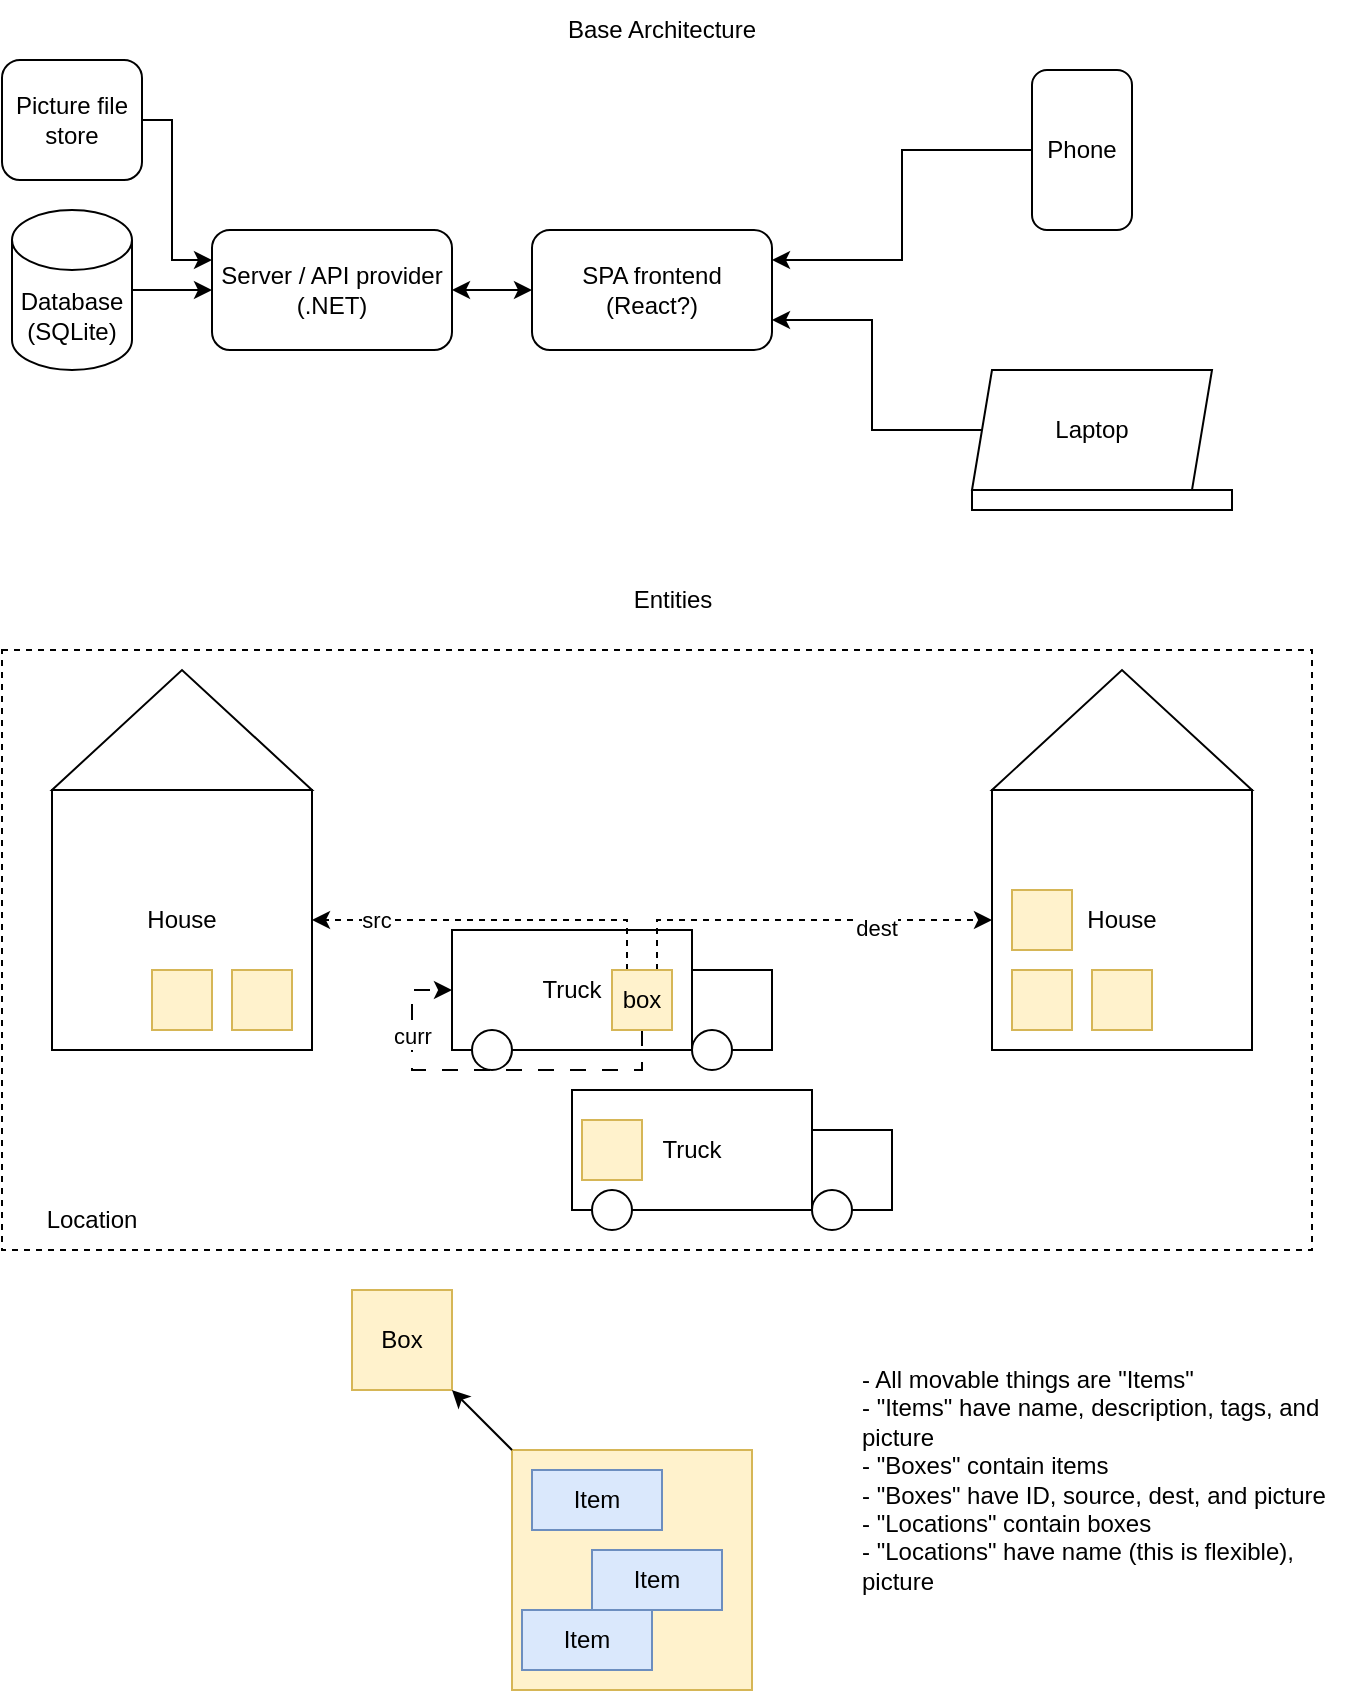 <mxfile version="24.7.17" pages="4">
  <diagram name="high-level" id="GRh652AGrVTNNdtqJfI9">
    <mxGraphModel dx="1590" dy="1188" grid="1" gridSize="10" guides="1" tooltips="1" connect="1" arrows="1" fold="1" page="1" pageScale="1" pageWidth="850" pageHeight="1100" math="0" shadow="0">
      <root>
        <mxCell id="0" />
        <mxCell id="1" parent="0" />
        <mxCell id="VcNaIACx9Keiud5vin84-36" value="" style="rounded=0;whiteSpace=wrap;html=1;fillColor=none;dashed=1;" vertex="1" parent="1">
          <mxGeometry x="95" y="340" width="655" height="300" as="geometry" />
        </mxCell>
        <mxCell id="VcNaIACx9Keiud5vin84-1" value="Server / API provider&lt;div&gt;(.NET)&lt;/div&gt;" style="rounded=1;whiteSpace=wrap;html=1;" vertex="1" parent="1">
          <mxGeometry x="200" y="130" width="120" height="60" as="geometry" />
        </mxCell>
        <mxCell id="VcNaIACx9Keiud5vin84-7" style="edgeStyle=orthogonalEdgeStyle;rounded=0;orthogonalLoop=1;jettySize=auto;html=1;exitX=0;exitY=0.5;exitDx=0;exitDy=0;entryX=1;entryY=0.5;entryDx=0;entryDy=0;startArrow=classic;startFill=1;" edge="1" parent="1" source="VcNaIACx9Keiud5vin84-2" target="VcNaIACx9Keiud5vin84-1">
          <mxGeometry relative="1" as="geometry" />
        </mxCell>
        <mxCell id="VcNaIACx9Keiud5vin84-2" value="SPA frontend (React?)" style="rounded=1;whiteSpace=wrap;html=1;" vertex="1" parent="1">
          <mxGeometry x="360" y="130" width="120" height="60" as="geometry" />
        </mxCell>
        <mxCell id="VcNaIACx9Keiud5vin84-10" style="edgeStyle=orthogonalEdgeStyle;rounded=0;orthogonalLoop=1;jettySize=auto;html=1;exitX=0;exitY=0.5;exitDx=0;exitDy=0;entryX=1;entryY=0.25;entryDx=0;entryDy=0;" edge="1" parent="1" source="VcNaIACx9Keiud5vin84-3" target="VcNaIACx9Keiud5vin84-2">
          <mxGeometry relative="1" as="geometry" />
        </mxCell>
        <mxCell id="VcNaIACx9Keiud5vin84-3" value="Phone" style="rounded=1;whiteSpace=wrap;html=1;" vertex="1" parent="1">
          <mxGeometry x="610" y="50" width="50" height="80" as="geometry" />
        </mxCell>
        <mxCell id="VcNaIACx9Keiud5vin84-6" value="" style="group" vertex="1" connectable="0" parent="1">
          <mxGeometry x="580" y="200" width="130" height="70" as="geometry" />
        </mxCell>
        <mxCell id="VcNaIACx9Keiud5vin84-4" value="Laptop" style="shape=parallelogram;perimeter=parallelogramPerimeter;whiteSpace=wrap;html=1;fixedSize=1;size=10;" vertex="1" parent="VcNaIACx9Keiud5vin84-6">
          <mxGeometry width="120" height="60" as="geometry" />
        </mxCell>
        <mxCell id="VcNaIACx9Keiud5vin84-5" value="" style="rounded=0;whiteSpace=wrap;html=1;" vertex="1" parent="VcNaIACx9Keiud5vin84-6">
          <mxGeometry y="60" width="130" height="10" as="geometry" />
        </mxCell>
        <mxCell id="VcNaIACx9Keiud5vin84-9" style="edgeStyle=orthogonalEdgeStyle;rounded=0;orthogonalLoop=1;jettySize=auto;html=1;exitX=1;exitY=0.5;exitDx=0;exitDy=0;exitPerimeter=0;entryX=0;entryY=0.5;entryDx=0;entryDy=0;" edge="1" parent="1" source="VcNaIACx9Keiud5vin84-8" target="VcNaIACx9Keiud5vin84-1">
          <mxGeometry relative="1" as="geometry" />
        </mxCell>
        <mxCell id="VcNaIACx9Keiud5vin84-8" value="Database&lt;div&gt;(SQLite)&lt;/div&gt;" style="shape=cylinder3;whiteSpace=wrap;html=1;boundedLbl=1;backgroundOutline=1;size=15;" vertex="1" parent="1">
          <mxGeometry x="100" y="120" width="60" height="80" as="geometry" />
        </mxCell>
        <mxCell id="VcNaIACx9Keiud5vin84-11" style="edgeStyle=orthogonalEdgeStyle;rounded=0;orthogonalLoop=1;jettySize=auto;html=1;exitX=0;exitY=0.5;exitDx=0;exitDy=0;entryX=1;entryY=0.75;entryDx=0;entryDy=0;" edge="1" parent="1" source="VcNaIACx9Keiud5vin84-4" target="VcNaIACx9Keiud5vin84-2">
          <mxGeometry relative="1" as="geometry" />
        </mxCell>
        <mxCell id="VcNaIACx9Keiud5vin84-12" value="Base Architecture" style="text;html=1;align=center;verticalAlign=middle;whiteSpace=wrap;rounded=0;" vertex="1" parent="1">
          <mxGeometry x="365" y="15" width="120" height="30" as="geometry" />
        </mxCell>
        <mxCell id="VcNaIACx9Keiud5vin84-13" value="Entities" style="text;html=1;align=center;verticalAlign=middle;resizable=0;points=[];autosize=1;strokeColor=none;fillColor=none;" vertex="1" parent="1">
          <mxGeometry x="400" y="300" width="60" height="30" as="geometry" />
        </mxCell>
        <mxCell id="VcNaIACx9Keiud5vin84-14" value="House" style="whiteSpace=wrap;html=1;aspect=fixed;" vertex="1" parent="1">
          <mxGeometry x="120" y="410" width="130" height="130" as="geometry" />
        </mxCell>
        <mxCell id="VcNaIACx9Keiud5vin84-15" value="" style="triangle;whiteSpace=wrap;html=1;rotation=-90;" vertex="1" parent="1">
          <mxGeometry x="155" y="315" width="60" height="130" as="geometry" />
        </mxCell>
        <mxCell id="VcNaIACx9Keiud5vin84-16" value="House" style="whiteSpace=wrap;html=1;aspect=fixed;" vertex="1" parent="1">
          <mxGeometry x="590" y="410" width="130" height="130" as="geometry" />
        </mxCell>
        <mxCell id="VcNaIACx9Keiud5vin84-17" value="" style="triangle;whiteSpace=wrap;html=1;rotation=-90;" vertex="1" parent="1">
          <mxGeometry x="625" y="315" width="60" height="130" as="geometry" />
        </mxCell>
        <mxCell id="VcNaIACx9Keiud5vin84-22" value="" style="group" vertex="1" connectable="0" parent="1">
          <mxGeometry x="320" y="480" width="160" height="70" as="geometry" />
        </mxCell>
        <mxCell id="VcNaIACx9Keiud5vin84-18" value="Truck" style="rounded=0;whiteSpace=wrap;html=1;" vertex="1" parent="VcNaIACx9Keiud5vin84-22">
          <mxGeometry width="120" height="60" as="geometry" />
        </mxCell>
        <mxCell id="VcNaIACx9Keiud5vin84-19" value="" style="rounded=0;whiteSpace=wrap;html=1;" vertex="1" parent="VcNaIACx9Keiud5vin84-22">
          <mxGeometry x="120" y="20" width="40" height="40" as="geometry" />
        </mxCell>
        <mxCell id="VcNaIACx9Keiud5vin84-20" value="" style="ellipse;whiteSpace=wrap;html=1;aspect=fixed;" vertex="1" parent="VcNaIACx9Keiud5vin84-22">
          <mxGeometry x="10" y="50" width="20" height="20" as="geometry" />
        </mxCell>
        <mxCell id="VcNaIACx9Keiud5vin84-21" value="" style="ellipse;whiteSpace=wrap;html=1;aspect=fixed;" vertex="1" parent="VcNaIACx9Keiud5vin84-22">
          <mxGeometry x="120" y="50" width="20" height="20" as="geometry" />
        </mxCell>
        <mxCell id="VcNaIACx9Keiud5vin84-23" value="" style="group" vertex="1" connectable="0" parent="1">
          <mxGeometry x="380" y="560" width="160" height="70" as="geometry" />
        </mxCell>
        <mxCell id="VcNaIACx9Keiud5vin84-24" value="Truck" style="rounded=0;whiteSpace=wrap;html=1;" vertex="1" parent="VcNaIACx9Keiud5vin84-23">
          <mxGeometry width="120" height="60" as="geometry" />
        </mxCell>
        <mxCell id="VcNaIACx9Keiud5vin84-25" value="" style="rounded=0;whiteSpace=wrap;html=1;" vertex="1" parent="VcNaIACx9Keiud5vin84-23">
          <mxGeometry x="120" y="20" width="40" height="40" as="geometry" />
        </mxCell>
        <mxCell id="VcNaIACx9Keiud5vin84-26" value="" style="ellipse;whiteSpace=wrap;html=1;aspect=fixed;" vertex="1" parent="VcNaIACx9Keiud5vin84-23">
          <mxGeometry x="10" y="50" width="20" height="20" as="geometry" />
        </mxCell>
        <mxCell id="VcNaIACx9Keiud5vin84-27" value="" style="ellipse;whiteSpace=wrap;html=1;aspect=fixed;" vertex="1" parent="VcNaIACx9Keiud5vin84-23">
          <mxGeometry x="120" y="50" width="20" height="20" as="geometry" />
        </mxCell>
        <mxCell id="f2uKEiyFZAcaMSmVl_z6-4" value="" style="whiteSpace=wrap;html=1;aspect=fixed;fillColor=#fff2cc;strokeColor=#d6b656;" vertex="1" parent="VcNaIACx9Keiud5vin84-23">
          <mxGeometry x="5" y="15" width="30" height="30" as="geometry" />
        </mxCell>
        <mxCell id="VcNaIACx9Keiud5vin84-28" value="Box" style="whiteSpace=wrap;html=1;aspect=fixed;fillColor=#fff2cc;strokeColor=#d6b656;" vertex="1" parent="1">
          <mxGeometry x="270" y="660" width="50" height="50" as="geometry" />
        </mxCell>
        <mxCell id="VcNaIACx9Keiud5vin84-34" value="" style="group" vertex="1" connectable="0" parent="1">
          <mxGeometry x="350" y="740" width="120" height="120" as="geometry" />
        </mxCell>
        <mxCell id="VcNaIACx9Keiud5vin84-33" value="" style="group;fillColor=#fff2cc;strokeColor=#d6b656;container=0;" vertex="1" connectable="0" parent="VcNaIACx9Keiud5vin84-34">
          <mxGeometry width="120" height="120" as="geometry" />
        </mxCell>
        <mxCell id="VcNaIACx9Keiud5vin84-29" value="" style="whiteSpace=wrap;html=1;aspect=fixed;fillColor=#fff2cc;strokeColor=#d6b656;" vertex="1" parent="VcNaIACx9Keiud5vin84-34">
          <mxGeometry width="120" height="120" as="geometry" />
        </mxCell>
        <mxCell id="VcNaIACx9Keiud5vin84-30" value="Item" style="rounded=0;whiteSpace=wrap;html=1;fillColor=#dae8fc;strokeColor=#6c8ebf;" vertex="1" parent="VcNaIACx9Keiud5vin84-34">
          <mxGeometry x="40" y="50" width="65" height="30" as="geometry" />
        </mxCell>
        <mxCell id="VcNaIACx9Keiud5vin84-31" value="Item" style="rounded=0;whiteSpace=wrap;html=1;fillColor=#dae8fc;strokeColor=#6c8ebf;" vertex="1" parent="VcNaIACx9Keiud5vin84-34">
          <mxGeometry x="10" y="10" width="65" height="30" as="geometry" />
        </mxCell>
        <mxCell id="VcNaIACx9Keiud5vin84-32" value="Item" style="rounded=0;whiteSpace=wrap;html=1;fillColor=#dae8fc;strokeColor=#6c8ebf;" vertex="1" parent="VcNaIACx9Keiud5vin84-34">
          <mxGeometry x="5" y="80" width="65" height="30" as="geometry" />
        </mxCell>
        <mxCell id="VcNaIACx9Keiud5vin84-35" style="rounded=0;orthogonalLoop=1;jettySize=auto;html=1;exitX=0;exitY=0;exitDx=0;exitDy=0;entryX=1;entryY=1;entryDx=0;entryDy=0;" edge="1" parent="1" source="VcNaIACx9Keiud5vin84-29" target="VcNaIACx9Keiud5vin84-28">
          <mxGeometry relative="1" as="geometry" />
        </mxCell>
        <mxCell id="VcNaIACx9Keiud5vin84-37" value="Location" style="text;html=1;align=center;verticalAlign=middle;whiteSpace=wrap;rounded=0;" vertex="1" parent="1">
          <mxGeometry x="110" y="610" width="60" height="30" as="geometry" />
        </mxCell>
        <mxCell id="2IgWF7ay0EasVcI5QGqS-1" value="- All movable things are &quot;Items&quot;&lt;div&gt;- &quot;Items&quot; have name, description, tags, and picture&lt;/div&gt;&lt;div&gt;- &quot;Boxes&quot; contain items&lt;/div&gt;&lt;div&gt;- &quot;Boxes&quot; have ID, source, dest, and picture&lt;/div&gt;&lt;div&gt;- &quot;Locations&quot; contain boxes&lt;/div&gt;&lt;div&gt;- &quot;Locations&quot; have name (this is flexible), picture&lt;/div&gt;" style="text;html=1;align=left;verticalAlign=middle;whiteSpace=wrap;rounded=0;" vertex="1" parent="1">
          <mxGeometry x="522.5" y="690" width="245" height="130" as="geometry" />
        </mxCell>
        <mxCell id="f2uKEiyFZAcaMSmVl_z6-9" style="edgeStyle=orthogonalEdgeStyle;rounded=0;orthogonalLoop=1;jettySize=auto;html=1;exitX=0.25;exitY=0;exitDx=0;exitDy=0;entryX=1;entryY=0.5;entryDx=0;entryDy=0;dashed=1;" edge="1" parent="1" source="f2uKEiyFZAcaMSmVl_z6-1" target="VcNaIACx9Keiud5vin84-14">
          <mxGeometry relative="1" as="geometry">
            <Array as="points">
              <mxPoint x="408" y="475" />
            </Array>
          </mxGeometry>
        </mxCell>
        <mxCell id="f2uKEiyFZAcaMSmVl_z6-11" value="src" style="edgeLabel;html=1;align=center;verticalAlign=middle;resizable=0;points=[];" vertex="1" connectable="0" parent="f2uKEiyFZAcaMSmVl_z6-9">
          <mxGeometry x="0.66" relative="1" as="geometry">
            <mxPoint x="1" as="offset" />
          </mxGeometry>
        </mxCell>
        <mxCell id="f2uKEiyFZAcaMSmVl_z6-10" style="edgeStyle=orthogonalEdgeStyle;rounded=0;orthogonalLoop=1;jettySize=auto;html=1;exitX=0.75;exitY=0;exitDx=0;exitDy=0;entryX=0;entryY=0.5;entryDx=0;entryDy=0;dashed=1;" edge="1" parent="1" source="f2uKEiyFZAcaMSmVl_z6-1" target="VcNaIACx9Keiud5vin84-16">
          <mxGeometry relative="1" as="geometry" />
        </mxCell>
        <mxCell id="f2uKEiyFZAcaMSmVl_z6-12" value="dest" style="edgeLabel;html=1;align=center;verticalAlign=middle;resizable=0;points=[];" vertex="1" connectable="0" parent="f2uKEiyFZAcaMSmVl_z6-10">
          <mxGeometry x="0.387" y="-4" relative="1" as="geometry">
            <mxPoint x="1" as="offset" />
          </mxGeometry>
        </mxCell>
        <mxCell id="f2uKEiyFZAcaMSmVl_z6-13" style="edgeStyle=orthogonalEdgeStyle;rounded=0;orthogonalLoop=1;jettySize=auto;html=1;exitX=0.5;exitY=1;exitDx=0;exitDy=0;entryX=0;entryY=0.5;entryDx=0;entryDy=0;dashed=1;dashPattern=8 8;" edge="1" parent="1" source="f2uKEiyFZAcaMSmVl_z6-1" target="VcNaIACx9Keiud5vin84-18">
          <mxGeometry relative="1" as="geometry" />
        </mxCell>
        <mxCell id="f2uKEiyFZAcaMSmVl_z6-14" value="curr" style="edgeLabel;html=1;align=center;verticalAlign=middle;resizable=0;points=[];" vertex="1" connectable="0" parent="f2uKEiyFZAcaMSmVl_z6-13">
          <mxGeometry x="0.559" relative="1" as="geometry">
            <mxPoint as="offset" />
          </mxGeometry>
        </mxCell>
        <mxCell id="f2uKEiyFZAcaMSmVl_z6-1" value="box" style="whiteSpace=wrap;html=1;aspect=fixed;fillColor=#fff2cc;strokeColor=#d6b656;" vertex="1" parent="1">
          <mxGeometry x="400" y="500" width="30" height="30" as="geometry" />
        </mxCell>
        <mxCell id="f2uKEiyFZAcaMSmVl_z6-2" value="" style="whiteSpace=wrap;html=1;aspect=fixed;fillColor=#fff2cc;strokeColor=#d6b656;" vertex="1" parent="1">
          <mxGeometry x="170" y="500" width="30" height="30" as="geometry" />
        </mxCell>
        <mxCell id="f2uKEiyFZAcaMSmVl_z6-3" value="" style="whiteSpace=wrap;html=1;aspect=fixed;fillColor=#fff2cc;strokeColor=#d6b656;" vertex="1" parent="1">
          <mxGeometry x="210" y="500" width="30" height="30" as="geometry" />
        </mxCell>
        <mxCell id="f2uKEiyFZAcaMSmVl_z6-5" value="" style="whiteSpace=wrap;html=1;aspect=fixed;fillColor=#fff2cc;strokeColor=#d6b656;" vertex="1" parent="1">
          <mxGeometry x="600" y="500" width="30" height="30" as="geometry" />
        </mxCell>
        <mxCell id="f2uKEiyFZAcaMSmVl_z6-6" value="" style="whiteSpace=wrap;html=1;aspect=fixed;fillColor=#fff2cc;strokeColor=#d6b656;" vertex="1" parent="1">
          <mxGeometry x="640" y="500" width="30" height="30" as="geometry" />
        </mxCell>
        <mxCell id="f2uKEiyFZAcaMSmVl_z6-7" value="" style="whiteSpace=wrap;html=1;aspect=fixed;fillColor=#fff2cc;strokeColor=#d6b656;" vertex="1" parent="1">
          <mxGeometry x="600" y="460" width="30" height="30" as="geometry" />
        </mxCell>
        <mxCell id="f2uKEiyFZAcaMSmVl_z6-16" style="edgeStyle=orthogonalEdgeStyle;rounded=0;orthogonalLoop=1;jettySize=auto;html=1;exitX=1;exitY=0.5;exitDx=0;exitDy=0;entryX=0;entryY=0.25;entryDx=0;entryDy=0;" edge="1" parent="1" source="f2uKEiyFZAcaMSmVl_z6-15" target="VcNaIACx9Keiud5vin84-1">
          <mxGeometry relative="1" as="geometry">
            <Array as="points">
              <mxPoint x="180" y="75" />
              <mxPoint x="180" y="145" />
            </Array>
          </mxGeometry>
        </mxCell>
        <mxCell id="f2uKEiyFZAcaMSmVl_z6-15" value="Picture file store" style="rounded=1;whiteSpace=wrap;html=1;" vertex="1" parent="1">
          <mxGeometry x="95" y="45" width="70" height="60" as="geometry" />
        </mxCell>
      </root>
    </mxGraphModel>
  </diagram>
  <diagram id="b64i8NKvPcobEgZWSKp8" name="models">
    <mxGraphModel dx="1590" dy="1188" grid="1" gridSize="10" guides="1" tooltips="1" connect="1" arrows="1" fold="1" page="1" pageScale="1" pageWidth="850" pageHeight="1100" math="0" shadow="0">
      <root>
        <mxCell id="0" />
        <mxCell id="1" parent="0" />
        <mxCell id="nwFDEl91Q4vDu1truEo_-1" value="Picture" style="swimlane;fontStyle=1;align=center;verticalAlign=top;childLayout=stackLayout;horizontal=1;startSize=26;horizontalStack=0;resizeParent=1;resizeParentMax=0;resizeLast=0;collapsible=1;marginBottom=0;whiteSpace=wrap;html=1;" vertex="1" parent="1">
          <mxGeometry x="265" y="250" width="160" height="134" as="geometry" />
        </mxCell>
        <mxCell id="nwFDEl91Q4vDu1truEo_-2" value="&lt;div&gt;+ Id: int&lt;/div&gt;&lt;div&gt;+ Description: string&lt;/div&gt;+ URI: string&lt;div&gt;+ Data: base64&lt;/div&gt;" style="text;strokeColor=none;fillColor=none;align=left;verticalAlign=top;spacingLeft=4;spacingRight=4;overflow=hidden;rotatable=0;points=[[0,0.5],[1,0.5]];portConstraint=eastwest;whiteSpace=wrap;html=1;" vertex="1" parent="nwFDEl91Q4vDu1truEo_-1">
          <mxGeometry y="26" width="160" height="74" as="geometry" />
        </mxCell>
        <mxCell id="nwFDEl91Q4vDu1truEo_-3" value="" style="line;strokeWidth=1;fillColor=none;align=left;verticalAlign=middle;spacingTop=-1;spacingLeft=3;spacingRight=3;rotatable=0;labelPosition=right;points=[];portConstraint=eastwest;strokeColor=inherit;" vertex="1" parent="nwFDEl91Q4vDu1truEo_-1">
          <mxGeometry y="100" width="160" height="8" as="geometry" />
        </mxCell>
        <mxCell id="nwFDEl91Q4vDu1truEo_-4" value="..." style="text;strokeColor=none;fillColor=none;align=left;verticalAlign=top;spacingLeft=4;spacingRight=4;overflow=hidden;rotatable=0;points=[[0,0.5],[1,0.5]];portConstraint=eastwest;whiteSpace=wrap;html=1;" vertex="1" parent="nwFDEl91Q4vDu1truEo_-1">
          <mxGeometry y="108" width="160" height="26" as="geometry" />
        </mxCell>
        <mxCell id="nwFDEl91Q4vDu1truEo_-11" value="" style="group" vertex="1" connectable="0" parent="1">
          <mxGeometry x="30" y="180" width="160" height="310" as="geometry" />
        </mxCell>
        <mxCell id="nwFDEl91Q4vDu1truEo_-7" value="Database" style="shape=cylinder3;whiteSpace=wrap;html=1;boundedLbl=1;backgroundOutline=1;size=15;" vertex="1" parent="nwFDEl91Q4vDu1truEo_-11">
          <mxGeometry x="20" y="180" width="120" height="90" as="geometry" />
        </mxCell>
        <mxCell id="nwFDEl91Q4vDu1truEo_-8" value="" style="group" vertex="1" connectable="0" parent="nwFDEl91Q4vDu1truEo_-11">
          <mxGeometry x="20" y="40" width="120" height="90" as="geometry" />
        </mxCell>
        <mxCell id="nwFDEl91Q4vDu1truEo_-5" value="Pictures Folder" style="rounded=0;whiteSpace=wrap;html=1;fillColor=#ffe6cc;strokeColor=#d79b00;" vertex="1" parent="nwFDEl91Q4vDu1truEo_-8">
          <mxGeometry y="10" width="120" height="80" as="geometry" />
        </mxCell>
        <mxCell id="nwFDEl91Q4vDu1truEo_-6" value="" style="rounded=0;whiteSpace=wrap;html=1;fillColor=#ffe6cc;strokeColor=#d79b00;" vertex="1" parent="nwFDEl91Q4vDu1truEo_-8">
          <mxGeometry x="50" width="70" height="10" as="geometry" />
        </mxCell>
        <mxCell id="nwFDEl91Q4vDu1truEo_-10" value="" style="rounded=0;whiteSpace=wrap;html=1;fillColor=none;dashed=1;" vertex="1" parent="nwFDEl91Q4vDu1truEo_-11">
          <mxGeometry width="160" height="310" as="geometry" />
        </mxCell>
        <mxCell id="nwFDEl91Q4vDu1truEo_-12" value="Item" style="swimlane;fontStyle=1;align=center;verticalAlign=top;childLayout=stackLayout;horizontal=1;startSize=26;horizontalStack=0;resizeParent=1;resizeParentMax=0;resizeLast=0;collapsible=1;marginBottom=0;whiteSpace=wrap;html=1;" vertex="1" parent="1">
          <mxGeometry x="540" y="30" width="160" height="160" as="geometry" />
        </mxCell>
        <mxCell id="nwFDEl91Q4vDu1truEo_-13" value="&lt;div&gt;+ Id: int&lt;/div&gt;+ Name: string&lt;div&gt;+ Description: string&lt;/div&gt;&lt;div&gt;+ Picture: Picture&lt;/div&gt;&lt;div&gt;+ PictureId: int&lt;/div&gt;&lt;div&gt;+ Box: Box&lt;/div&gt;&lt;div&gt;+ BoxId: int&lt;/div&gt;" style="text;strokeColor=none;fillColor=none;align=left;verticalAlign=top;spacingLeft=4;spacingRight=4;overflow=hidden;rotatable=0;points=[[0,0.5],[1,0.5]];portConstraint=eastwest;whiteSpace=wrap;html=1;" vertex="1" parent="nwFDEl91Q4vDu1truEo_-12">
          <mxGeometry y="26" width="160" height="104" as="geometry" />
        </mxCell>
        <mxCell id="nwFDEl91Q4vDu1truEo_-14" value="" style="line;strokeWidth=1;fillColor=none;align=left;verticalAlign=middle;spacingTop=-1;spacingLeft=3;spacingRight=3;rotatable=0;labelPosition=right;points=[];portConstraint=eastwest;strokeColor=inherit;" vertex="1" parent="nwFDEl91Q4vDu1truEo_-12">
          <mxGeometry y="130" width="160" height="8" as="geometry" />
        </mxCell>
        <mxCell id="nwFDEl91Q4vDu1truEo_-15" value="..." style="text;strokeColor=none;fillColor=none;align=left;verticalAlign=top;spacingLeft=4;spacingRight=4;overflow=hidden;rotatable=0;points=[[0,0.5],[1,0.5]];portConstraint=eastwest;whiteSpace=wrap;html=1;" vertex="1" parent="nwFDEl91Q4vDu1truEo_-12">
          <mxGeometry y="138" width="160" height="22" as="geometry" />
        </mxCell>
        <mxCell id="nwFDEl91Q4vDu1truEo_-16" value="Box" style="swimlane;fontStyle=1;align=center;verticalAlign=top;childLayout=stackLayout;horizontal=1;startSize=26;horizontalStack=0;resizeParent=1;resizeParentMax=0;resizeLast=0;collapsible=1;marginBottom=0;whiteSpace=wrap;html=1;" vertex="1" parent="1">
          <mxGeometry x="540" y="250" width="160" height="224" as="geometry" />
        </mxCell>
        <mxCell id="nwFDEl91Q4vDu1truEo_-17" value="&lt;div&gt;+ Id: int&lt;/div&gt;+ Label: string&lt;div&gt;+ Description: string&lt;br&gt;&lt;div&gt;+ Source: Location&lt;/div&gt;&lt;div&gt;+ SourceId: int&lt;/div&gt;&lt;div&gt;+ Dest: Location&lt;/div&gt;&lt;div&gt;+ DestId: int&lt;/div&gt;&lt;div&gt;+ CurrentlyAt: Location&lt;/div&gt;&lt;div&gt;+ CurrentlyAtId: int&lt;/div&gt;&lt;div&gt;+ Picture: Picture&lt;/div&gt;&lt;div&gt;+ PictureId: int&lt;/div&gt;&lt;/div&gt;" style="text;strokeColor=none;fillColor=none;align=left;verticalAlign=top;spacingLeft=4;spacingRight=4;overflow=hidden;rotatable=0;points=[[0,0.5],[1,0.5]];portConstraint=eastwest;whiteSpace=wrap;html=1;" vertex="1" parent="nwFDEl91Q4vDu1truEo_-16">
          <mxGeometry y="26" width="160" height="164" as="geometry" />
        </mxCell>
        <mxCell id="nwFDEl91Q4vDu1truEo_-18" value="" style="line;strokeWidth=1;fillColor=none;align=left;verticalAlign=middle;spacingTop=-1;spacingLeft=3;spacingRight=3;rotatable=0;labelPosition=right;points=[];portConstraint=eastwest;strokeColor=inherit;" vertex="1" parent="nwFDEl91Q4vDu1truEo_-16">
          <mxGeometry y="190" width="160" height="8" as="geometry" />
        </mxCell>
        <mxCell id="nwFDEl91Q4vDu1truEo_-19" value="..." style="text;strokeColor=none;fillColor=none;align=left;verticalAlign=top;spacingLeft=4;spacingRight=4;overflow=hidden;rotatable=0;points=[[0,0.5],[1,0.5]];portConstraint=eastwest;whiteSpace=wrap;html=1;" vertex="1" parent="nwFDEl91Q4vDu1truEo_-16">
          <mxGeometry y="198" width="160" height="26" as="geometry" />
        </mxCell>
        <mxCell id="nwFDEl91Q4vDu1truEo_-20" value="Location" style="swimlane;fontStyle=1;align=center;verticalAlign=top;childLayout=stackLayout;horizontal=1;startSize=26;horizontalStack=0;resizeParent=1;resizeParentMax=0;resizeLast=0;collapsible=1;marginBottom=0;whiteSpace=wrap;html=1;" vertex="1" parent="1">
          <mxGeometry x="540" y="530" width="160" height="144" as="geometry" />
        </mxCell>
        <mxCell id="nwFDEl91Q4vDu1truEo_-21" value="&lt;div&gt;+ Id: int&lt;/div&gt;+ Name: string&lt;div&gt;+ Description: string&lt;br&gt;&lt;div&gt;+ Picture: Picture&lt;/div&gt;&lt;div&gt;+ PictureId: int&lt;/div&gt;&lt;/div&gt;" style="text;strokeColor=none;fillColor=none;align=left;verticalAlign=top;spacingLeft=4;spacingRight=4;overflow=hidden;rotatable=0;points=[[0,0.5],[1,0.5]];portConstraint=eastwest;whiteSpace=wrap;html=1;" vertex="1" parent="nwFDEl91Q4vDu1truEo_-20">
          <mxGeometry y="26" width="160" height="84" as="geometry" />
        </mxCell>
        <mxCell id="nwFDEl91Q4vDu1truEo_-22" value="" style="line;strokeWidth=1;fillColor=none;align=left;verticalAlign=middle;spacingTop=-1;spacingLeft=3;spacingRight=3;rotatable=0;labelPosition=right;points=[];portConstraint=eastwest;strokeColor=inherit;" vertex="1" parent="nwFDEl91Q4vDu1truEo_-20">
          <mxGeometry y="110" width="160" height="8" as="geometry" />
        </mxCell>
        <mxCell id="nwFDEl91Q4vDu1truEo_-23" value="..." style="text;strokeColor=none;fillColor=none;align=left;verticalAlign=top;spacingLeft=4;spacingRight=4;overflow=hidden;rotatable=0;points=[[0,0.5],[1,0.5]];portConstraint=eastwest;whiteSpace=wrap;html=1;" vertex="1" parent="nwFDEl91Q4vDu1truEo_-20">
          <mxGeometry y="118" width="160" height="26" as="geometry" />
        </mxCell>
        <mxCell id="ukzbHhAsbOFEpK9mLgdp-1" style="edgeStyle=orthogonalEdgeStyle;rounded=0;orthogonalLoop=1;jettySize=auto;html=1;exitX=0;exitY=0.5;exitDx=0;exitDy=0;entryX=1;entryY=0.25;entryDx=0;entryDy=0;" edge="1" parent="1" source="nwFDEl91Q4vDu1truEo_-2" target="nwFDEl91Q4vDu1truEo_-10">
          <mxGeometry relative="1" as="geometry" />
        </mxCell>
        <mxCell id="ukzbHhAsbOFEpK9mLgdp-2" style="edgeStyle=orthogonalEdgeStyle;rounded=0;orthogonalLoop=1;jettySize=auto;html=1;exitX=0;exitY=0.5;exitDx=0;exitDy=0;entryX=1;entryY=0.75;entryDx=0;entryDy=0;" edge="1" parent="1" source="nwFDEl91Q4vDu1truEo_-2" target="nwFDEl91Q4vDu1truEo_-10">
          <mxGeometry relative="1" as="geometry" />
        </mxCell>
        <mxCell id="ukzbHhAsbOFEpK9mLgdp-3" value="either" style="edgeLabel;html=1;align=center;verticalAlign=middle;resizable=0;points=[];" vertex="1" connectable="0" parent="ukzbHhAsbOFEpK9mLgdp-2">
          <mxGeometry x="-0.364" relative="1" as="geometry">
            <mxPoint y="1" as="offset" />
          </mxGeometry>
        </mxCell>
        <mxCell id="ukzbHhAsbOFEpK9mLgdp-7" style="edgeStyle=orthogonalEdgeStyle;rounded=0;orthogonalLoop=1;jettySize=auto;html=1;exitX=1;exitY=0.5;exitDx=0;exitDy=0;entryX=0.75;entryY=0;entryDx=0;entryDy=0;" edge="1" parent="1" source="nwFDEl91Q4vDu1truEo_-15" target="nwFDEl91Q4vDu1truEo_-16">
          <mxGeometry relative="1" as="geometry" />
        </mxCell>
        <mxCell id="ukzbHhAsbOFEpK9mLgdp-9" value="has id" style="edgeLabel;html=1;align=center;verticalAlign=middle;resizable=0;points=[];" vertex="1" connectable="0" parent="ukzbHhAsbOFEpK9mLgdp-7">
          <mxGeometry x="0.242" y="1" relative="1" as="geometry">
            <mxPoint as="offset" />
          </mxGeometry>
        </mxCell>
        <mxCell id="ukzbHhAsbOFEpK9mLgdp-8" style="edgeStyle=orthogonalEdgeStyle;rounded=0;orthogonalLoop=1;jettySize=auto;html=1;exitX=1;exitY=0.5;exitDx=0;exitDy=0;entryX=0.75;entryY=0;entryDx=0;entryDy=0;" edge="1" parent="1" source="nwFDEl91Q4vDu1truEo_-19" target="nwFDEl91Q4vDu1truEo_-20">
          <mxGeometry relative="1" as="geometry" />
        </mxCell>
        <mxCell id="ukzbHhAsbOFEpK9mLgdp-10" value="has id" style="edgeLabel;html=1;align=center;verticalAlign=middle;resizable=0;points=[];" vertex="1" connectable="0" parent="ukzbHhAsbOFEpK9mLgdp-8">
          <mxGeometry x="0.27" relative="1" as="geometry">
            <mxPoint as="offset" />
          </mxGeometry>
        </mxCell>
        <mxCell id="ukzbHhAsbOFEpK9mLgdp-11" style="edgeStyle=orthogonalEdgeStyle;rounded=0;orthogonalLoop=1;jettySize=auto;html=1;exitX=0;exitY=0.5;exitDx=0;exitDy=0;entryX=1;entryY=0.5;entryDx=0;entryDy=0;" edge="1" parent="1" source="nwFDEl91Q4vDu1truEo_-13" target="nwFDEl91Q4vDu1truEo_-2">
          <mxGeometry relative="1" as="geometry" />
        </mxCell>
        <mxCell id="ukzbHhAsbOFEpK9mLgdp-12" style="edgeStyle=orthogonalEdgeStyle;rounded=0;orthogonalLoop=1;jettySize=auto;html=1;exitX=0;exitY=0.5;exitDx=0;exitDy=0;entryX=1;entryY=0.5;entryDx=0;entryDy=0;" edge="1" parent="1" source="nwFDEl91Q4vDu1truEo_-17" target="nwFDEl91Q4vDu1truEo_-2">
          <mxGeometry relative="1" as="geometry" />
        </mxCell>
        <mxCell id="ukzbHhAsbOFEpK9mLgdp-13" style="edgeStyle=orthogonalEdgeStyle;rounded=0;orthogonalLoop=1;jettySize=auto;html=1;exitX=0;exitY=0.5;exitDx=0;exitDy=0;entryX=1;entryY=0.5;entryDx=0;entryDy=0;" edge="1" parent="1" source="nwFDEl91Q4vDu1truEo_-21" target="nwFDEl91Q4vDu1truEo_-2">
          <mxGeometry relative="1" as="geometry" />
        </mxCell>
        <mxCell id="ukzbHhAsbOFEpK9mLgdp-14" value="has id" style="text;html=1;align=center;verticalAlign=middle;resizable=0;points=[];autosize=1;strokeColor=none;fillColor=none;" vertex="1" parent="1">
          <mxGeometry x="425" y="280" width="60" height="30" as="geometry" />
        </mxCell>
      </root>
    </mxGraphModel>
  </diagram>
  <diagram id="APqEHjM5hokP-cMrZPyS" name="database">
    <mxGraphModel dx="1590" dy="1188" grid="1" gridSize="10" guides="1" tooltips="1" connect="1" arrows="1" fold="1" page="1" pageScale="1" pageWidth="850" pageHeight="1100" math="0" shadow="0">
      <root>
        <mxCell id="0" />
        <mxCell id="1" parent="0" />
        <mxCell id="IY6M7dcilFp8h8XcuUpm-1" value="(pk) ID" style="rounded=0;whiteSpace=wrap;html=1;fillColor=#f8cecc;strokeColor=#b85450;" vertex="1" parent="1">
          <mxGeometry x="190" y="210" width="70" height="30" as="geometry" />
        </mxCell>
        <mxCell id="IY6M7dcilFp8h8XcuUpm-2" value="Picture" style="text;html=1;align=center;verticalAlign=middle;whiteSpace=wrap;rounded=0;fontStyle=1" vertex="1" parent="1">
          <mxGeometry x="120" y="210" width="60" height="30" as="geometry" />
        </mxCell>
        <mxCell id="IY6M7dcilFp8h8XcuUpm-3" value="FilePath" style="rounded=0;whiteSpace=wrap;html=1;" vertex="1" parent="1">
          <mxGeometry x="260" y="210" width="70" height="30" as="geometry" />
        </mxCell>
        <mxCell id="IY6M7dcilFp8h8XcuUpm-4" value="(pk) ID" style="rounded=0;whiteSpace=wrap;html=1;fillColor=#f8cecc;strokeColor=#b85450;" vertex="1" parent="1">
          <mxGeometry x="190" y="310" width="70" height="30" as="geometry" />
        </mxCell>
        <mxCell id="JQzU6q5kQjIH-smWOJwg-1" style="edgeStyle=orthogonalEdgeStyle;rounded=0;orthogonalLoop=1;jettySize=auto;html=1;exitX=0.5;exitY=0;exitDx=0;exitDy=0;entryX=0.75;entryY=1;entryDx=0;entryDy=0;" edge="1" parent="1" source="IY6M7dcilFp8h8XcuUpm-5" target="IY6M7dcilFp8h8XcuUpm-1">
          <mxGeometry relative="1" as="geometry" />
        </mxCell>
        <mxCell id="IY6M7dcilFp8h8XcuUpm-5" value="(fk) PictureId" style="rounded=0;whiteSpace=wrap;html=1;fillColor=#dae8fc;strokeColor=#6c8ebf;" vertex="1" parent="1">
          <mxGeometry x="260" y="310" width="90" height="30" as="geometry" />
        </mxCell>
        <mxCell id="IY6M7dcilFp8h8XcuUpm-6" value="Item" style="text;html=1;align=center;verticalAlign=middle;resizable=0;points=[];autosize=1;strokeColor=none;fillColor=none;fontStyle=1" vertex="1" parent="1">
          <mxGeometry x="125" y="310" width="50" height="30" as="geometry" />
        </mxCell>
        <mxCell id="JQzU6q5kQjIH-smWOJwg-4" style="edgeStyle=orthogonalEdgeStyle;rounded=0;orthogonalLoop=1;jettySize=auto;html=1;exitX=0.5;exitY=1;exitDx=0;exitDy=0;entryX=0.5;entryY=0;entryDx=0;entryDy=0;" edge="1" parent="1" source="IY6M7dcilFp8h8XcuUpm-7" target="4qY4nhfs-ktK4ujPKAl4-3">
          <mxGeometry relative="1" as="geometry" />
        </mxCell>
        <mxCell id="IY6M7dcilFp8h8XcuUpm-7" value="(fk) BoxId" style="rounded=0;whiteSpace=wrap;html=1;fillColor=#dae8fc;strokeColor=#6c8ebf;" vertex="1" parent="1">
          <mxGeometry x="350" y="310" width="90" height="30" as="geometry" />
        </mxCell>
        <mxCell id="4qY4nhfs-ktK4ujPKAl4-1" value="Name" style="rounded=0;whiteSpace=wrap;html=1;" vertex="1" parent="1">
          <mxGeometry x="440" y="310" width="90" height="30" as="geometry" />
        </mxCell>
        <mxCell id="4qY4nhfs-ktK4ujPKAl4-2" value="Description" style="rounded=0;whiteSpace=wrap;html=1;" vertex="1" parent="1">
          <mxGeometry x="530" y="310" width="90" height="30" as="geometry" />
        </mxCell>
        <mxCell id="4qY4nhfs-ktK4ujPKAl4-3" value="(pk) ID" style="rounded=0;whiteSpace=wrap;html=1;fillColor=#f8cecc;strokeColor=#b85450;" vertex="1" parent="1">
          <mxGeometry x="190" y="410" width="70" height="30" as="geometry" />
        </mxCell>
        <mxCell id="JQzU6q5kQjIH-smWOJwg-2" style="edgeStyle=orthogonalEdgeStyle;rounded=0;orthogonalLoop=1;jettySize=auto;html=1;exitX=0.5;exitY=1;exitDx=0;exitDy=0;entryX=0.5;entryY=1;entryDx=0;entryDy=0;" edge="1" parent="1" source="4qY4nhfs-ktK4ujPKAl4-4" target="IY6M7dcilFp8h8XcuUpm-1">
          <mxGeometry relative="1" as="geometry">
            <Array as="points">
              <mxPoint x="305" y="460" />
              <mxPoint x="130" y="460" />
              <mxPoint x="130" y="280" />
              <mxPoint x="225" y="280" />
            </Array>
          </mxGeometry>
        </mxCell>
        <mxCell id="4qY4nhfs-ktK4ujPKAl4-4" value="(fk) PictureId" style="rounded=0;whiteSpace=wrap;html=1;fillColor=#dae8fc;strokeColor=#6c8ebf;" vertex="1" parent="1">
          <mxGeometry x="260" y="410" width="90" height="30" as="geometry" />
        </mxCell>
        <mxCell id="4qY4nhfs-ktK4ujPKAl4-5" value="Box" style="text;html=1;align=center;verticalAlign=middle;resizable=0;points=[];autosize=1;strokeColor=none;fillColor=none;fontStyle=1" vertex="1" parent="1">
          <mxGeometry x="130" y="410" width="40" height="30" as="geometry" />
        </mxCell>
        <mxCell id="JQzU6q5kQjIH-smWOJwg-5" style="edgeStyle=orthogonalEdgeStyle;rounded=0;orthogonalLoop=1;jettySize=auto;html=1;exitX=0.5;exitY=1;exitDx=0;exitDy=0;entryX=0.25;entryY=0;entryDx=0;entryDy=0;" edge="1" parent="1" source="4qY4nhfs-ktK4ujPKAl4-6" target="4qY4nhfs-ktK4ujPKAl4-9">
          <mxGeometry relative="1" as="geometry">
            <Array as="points">
              <mxPoint x="405" y="470" />
              <mxPoint x="208" y="470" />
            </Array>
          </mxGeometry>
        </mxCell>
        <mxCell id="4qY4nhfs-ktK4ujPKAl4-6" value="(fk) CurrentlyAtId" style="rounded=0;whiteSpace=wrap;html=1;fillColor=#dae8fc;strokeColor=#6c8ebf;" vertex="1" parent="1">
          <mxGeometry x="350" y="410" width="110" height="30" as="geometry" />
        </mxCell>
        <mxCell id="4qY4nhfs-ktK4ujPKAl4-7" value="Label" style="rounded=0;whiteSpace=wrap;html=1;" vertex="1" parent="1">
          <mxGeometry x="640" y="410" width="60" height="30" as="geometry" />
        </mxCell>
        <mxCell id="4qY4nhfs-ktK4ujPKAl4-8" value="Description" style="rounded=0;whiteSpace=wrap;html=1;" vertex="1" parent="1">
          <mxGeometry x="700" y="410" width="90" height="30" as="geometry" />
        </mxCell>
        <mxCell id="4qY4nhfs-ktK4ujPKAl4-9" value="(pk) ID" style="rounded=0;whiteSpace=wrap;html=1;fillColor=#f8cecc;strokeColor=#b85450;" vertex="1" parent="1">
          <mxGeometry x="190" y="510" width="70" height="30" as="geometry" />
        </mxCell>
        <mxCell id="JQzU6q5kQjIH-smWOJwg-3" style="edgeStyle=orthogonalEdgeStyle;rounded=0;orthogonalLoop=1;jettySize=auto;html=1;exitX=0.5;exitY=1;exitDx=0;exitDy=0;entryX=0.25;entryY=1;entryDx=0;entryDy=0;" edge="1" parent="1" source="4qY4nhfs-ktK4ujPKAl4-10" target="IY6M7dcilFp8h8XcuUpm-1">
          <mxGeometry relative="1" as="geometry">
            <Array as="points">
              <mxPoint x="305" y="560" />
              <mxPoint x="110" y="560" />
              <mxPoint x="110" y="260" />
              <mxPoint x="208" y="260" />
            </Array>
          </mxGeometry>
        </mxCell>
        <mxCell id="4qY4nhfs-ktK4ujPKAl4-10" value="(fk) PictureId" style="rounded=0;whiteSpace=wrap;html=1;fillColor=#dae8fc;strokeColor=#6c8ebf;" vertex="1" parent="1">
          <mxGeometry x="260" y="510" width="90" height="30" as="geometry" />
        </mxCell>
        <mxCell id="4qY4nhfs-ktK4ujPKAl4-11" value="Location" style="text;html=1;align=center;verticalAlign=middle;resizable=0;points=[];autosize=1;strokeColor=none;fillColor=none;fontStyle=1" vertex="1" parent="1">
          <mxGeometry x="115" y="510" width="70" height="30" as="geometry" />
        </mxCell>
        <mxCell id="4qY4nhfs-ktK4ujPKAl4-13" value="Name" style="rounded=0;whiteSpace=wrap;html=1;" vertex="1" parent="1">
          <mxGeometry x="350" y="510" width="90" height="30" as="geometry" />
        </mxCell>
        <mxCell id="JQzU6q5kQjIH-smWOJwg-6" style="edgeStyle=orthogonalEdgeStyle;rounded=0;orthogonalLoop=1;jettySize=auto;html=1;exitX=0.5;exitY=1;exitDx=0;exitDy=0;entryX=0.5;entryY=0;entryDx=0;entryDy=0;" edge="1" parent="1" source="4qY4nhfs-ktK4ujPKAl4-15" target="4qY4nhfs-ktK4ujPKAl4-9">
          <mxGeometry relative="1" as="geometry">
            <Array as="points">
              <mxPoint x="505" y="480" />
              <mxPoint x="225" y="480" />
            </Array>
          </mxGeometry>
        </mxCell>
        <mxCell id="4qY4nhfs-ktK4ujPKAl4-15" value="(fk) SourceId" style="rounded=0;whiteSpace=wrap;html=1;fillColor=#dae8fc;strokeColor=#6c8ebf;" vertex="1" parent="1">
          <mxGeometry x="460" y="410" width="90" height="30" as="geometry" />
        </mxCell>
        <mxCell id="JQzU6q5kQjIH-smWOJwg-7" style="edgeStyle=orthogonalEdgeStyle;rounded=0;orthogonalLoop=1;jettySize=auto;html=1;exitX=0.5;exitY=1;exitDx=0;exitDy=0;entryX=0.75;entryY=0;entryDx=0;entryDy=0;" edge="1" parent="1" source="4qY4nhfs-ktK4ujPKAl4-16" target="4qY4nhfs-ktK4ujPKAl4-9">
          <mxGeometry relative="1" as="geometry">
            <Array as="points">
              <mxPoint x="595" y="490" />
              <mxPoint x="243" y="490" />
            </Array>
          </mxGeometry>
        </mxCell>
        <mxCell id="4qY4nhfs-ktK4ujPKAl4-16" value="(fk) DestId" style="rounded=0;whiteSpace=wrap;html=1;fillColor=#dae8fc;strokeColor=#6c8ebf;" vertex="1" parent="1">
          <mxGeometry x="550" y="410" width="90" height="30" as="geometry" />
        </mxCell>
        <mxCell id="-HYJZMSIP6Nw5oTv6NUN-1" value="Description" style="rounded=0;whiteSpace=wrap;html=1;" vertex="1" parent="1">
          <mxGeometry x="330" y="210" width="90" height="30" as="geometry" />
        </mxCell>
        <mxCell id="-HYJZMSIP6Nw5oTv6NUN-2" value="Description" style="rounded=0;whiteSpace=wrap;html=1;" vertex="1" parent="1">
          <mxGeometry x="440" y="510" width="90" height="30" as="geometry" />
        </mxCell>
      </root>
    </mxGraphModel>
  </diagram>
  <diagram id="_S8LyF2Vz24Tx3TppJyq" name="api-endpoints">
    <mxGraphModel dx="1590" dy="1188" grid="1" gridSize="10" guides="1" tooltips="1" connect="1" arrows="1" fold="1" page="1" pageScale="1" pageWidth="850" pageHeight="1100" math="0" shadow="0">
      <root>
        <mxCell id="0" />
        <mxCell id="1" parent="0" />
        <mxCell id="qpcGc41hxBsXGisNX8v0-1" value="/item" style="text;html=1;align=center;verticalAlign=middle;whiteSpace=wrap;rounded=0;fontSize=20;fontStyle=1" vertex="1" parent="1">
          <mxGeometry x="90" y="110" width="60" height="30" as="geometry" />
        </mxCell>
        <mxCell id="qpcGc41hxBsXGisNX8v0-2" value="/box" style="text;html=1;align=center;verticalAlign=middle;whiteSpace=wrap;rounded=0;fontSize=20;fontStyle=1" vertex="1" parent="1">
          <mxGeometry x="90" y="230" width="60" height="30" as="geometry" />
        </mxCell>
        <mxCell id="qpcGc41hxBsXGisNX8v0-3" value="/location" style="text;html=1;align=center;verticalAlign=middle;whiteSpace=wrap;rounded=0;fontSize=20;fontStyle=1" vertex="1" parent="1">
          <mxGeometry x="90" y="350" width="60" height="30" as="geometry" />
        </mxCell>
        <mxCell id="qpcGc41hxBsXGisNX8v0-4" value="GET item info" style="rounded=1;whiteSpace=wrap;html=1;fillColor=#d5e8d4;strokeColor=#82b366;" vertex="1" parent="1">
          <mxGeometry x="200" y="105" width="100" height="40" as="geometry" />
        </mxCell>
        <mxCell id="qpcGc41hxBsXGisNX8v0-5" value="GET item picture" style="rounded=1;whiteSpace=wrap;html=1;fillColor=#d5e8d4;strokeColor=#82b366;" vertex="1" parent="1">
          <mxGeometry x="310" y="105" width="100" height="40" as="geometry" />
        </mxCell>
        <mxCell id="qpcGc41hxBsXGisNX8v0-6" value="GET box info" style="rounded=1;whiteSpace=wrap;html=1;fillColor=#d5e8d4;strokeColor=#82b366;" vertex="1" parent="1">
          <mxGeometry x="200" y="225" width="100" height="40" as="geometry" />
        </mxCell>
        <mxCell id="qpcGc41hxBsXGisNX8v0-7" value="GET box picture" style="rounded=1;whiteSpace=wrap;html=1;fillColor=#d5e8d4;strokeColor=#82b366;" vertex="1" parent="1">
          <mxGeometry x="310" y="225" width="100" height="40" as="geometry" />
        </mxCell>
        <mxCell id="qpcGc41hxBsXGisNX8v0-8" value="GET location info" style="rounded=1;whiteSpace=wrap;html=1;fillColor=#d5e8d4;strokeColor=#82b366;" vertex="1" parent="1">
          <mxGeometry x="200" y="345" width="100" height="40" as="geometry" />
        </mxCell>
        <mxCell id="qpcGc41hxBsXGisNX8v0-9" value="GET location picture" style="rounded=1;whiteSpace=wrap;html=1;fillColor=#d5e8d4;strokeColor=#82b366;" vertex="1" parent="1">
          <mxGeometry x="310" y="345" width="100" height="40" as="geometry" />
        </mxCell>
        <mxCell id="qpcGc41hxBsXGisNX8v0-10" value="GET box item IDs" style="rounded=1;whiteSpace=wrap;html=1;fillColor=#d5e8d4;strokeColor=#82b366;" vertex="1" parent="1">
          <mxGeometry x="420" y="225" width="100" height="40" as="geometry" />
        </mxCell>
        <mxCell id="qpcGc41hxBsXGisNX8v0-11" value="GET item box ID" style="rounded=1;whiteSpace=wrap;html=1;fillColor=#d5e8d4;strokeColor=#82b366;" vertex="1" parent="1">
          <mxGeometry x="420" y="105" width="100" height="40" as="geometry" />
        </mxCell>
        <mxCell id="qpcGc41hxBsXGisNX8v0-12" value="GET item location ID" style="rounded=1;whiteSpace=wrap;html=1;fillColor=#d5e8d4;strokeColor=#82b366;" vertex="1" parent="1">
          <mxGeometry x="530" y="105" width="100" height="40" as="geometry" />
        </mxCell>
        <mxCell id="qpcGc41hxBsXGisNX8v0-13" value="GET box current location ID" style="rounded=1;whiteSpace=wrap;html=1;fillColor=#d5e8d4;strokeColor=#82b366;" vertex="1" parent="1">
          <mxGeometry x="530" y="225" width="100" height="40" as="geometry" />
        </mxCell>
        <mxCell id="qpcGc41hxBsXGisNX8v0-14" value="GET box source location ID" style="rounded=1;whiteSpace=wrap;html=1;fillColor=#d5e8d4;strokeColor=#82b366;" vertex="1" parent="1">
          <mxGeometry x="640" y="225" width="100" height="40" as="geometry" />
        </mxCell>
        <mxCell id="qpcGc41hxBsXGisNX8v0-15" value="GET box dest location ID" style="rounded=1;whiteSpace=wrap;html=1;fillColor=#d5e8d4;strokeColor=#82b366;" vertex="1" parent="1">
          <mxGeometry x="200" y="280" width="100" height="40" as="geometry" />
        </mxCell>
        <mxCell id="qpcGc41hxBsXGisNX8v0-16" value="GET location box IDs" style="rounded=1;whiteSpace=wrap;html=1;fillColor=#d5e8d4;strokeColor=#82b366;" vertex="1" parent="1">
          <mxGeometry x="420" y="345" width="100" height="40" as="geometry" />
        </mxCell>
        <mxCell id="qpcGc41hxBsXGisNX8v0-17" value="GET location item IDs" style="rounded=1;whiteSpace=wrap;html=1;fillColor=#d5e8d4;strokeColor=#82b366;" vertex="1" parent="1">
          <mxGeometry x="530" y="345" width="100" height="40" as="geometry" />
        </mxCell>
        <mxCell id="qpcGc41hxBsXGisNX8v0-19" value="POST add item to box" style="rounded=1;whiteSpace=wrap;html=1;fillColor=#dae8fc;strokeColor=#6c8ebf;" vertex="1" parent="1">
          <mxGeometry x="200" y="160" width="100" height="40" as="geometry" />
        </mxCell>
        <mxCell id="qpcGc41hxBsXGisNX8v0-20" value="PUT move item to different box" style="rounded=1;whiteSpace=wrap;html=1;fillColor=#e1d5e7;strokeColor=#9673a6;" vertex="1" parent="1">
          <mxGeometry x="310" y="160" width="100" height="40" as="geometry" />
        </mxCell>
        <mxCell id="qpcGc41hxBsXGisNX8v0-21" value="POST create box" style="rounded=1;whiteSpace=wrap;html=1;fillColor=#dae8fc;strokeColor=#6c8ebf;" vertex="1" parent="1">
          <mxGeometry x="420" y="280" width="100" height="40" as="geometry" />
        </mxCell>
        <mxCell id="qpcGc41hxBsXGisNX8v0-22" value="PUT move box" style="rounded=1;whiteSpace=wrap;html=1;fillColor=#e1d5e7;strokeColor=#9673a6;" vertex="1" parent="1">
          <mxGeometry x="530" y="280" width="100" height="40" as="geometry" />
        </mxCell>
        <mxCell id="qpcGc41hxBsXGisNX8v0-23" value="POST create location" style="rounded=1;whiteSpace=wrap;html=1;fillColor=#dae8fc;strokeColor=#6c8ebf;" vertex="1" parent="1">
          <mxGeometry x="200" y="400" width="100" height="40" as="geometry" />
        </mxCell>
        <mxCell id="6bfQeoc_PQ5OhIRO-kwb-1" value="GET boxes with label" style="rounded=1;whiteSpace=wrap;html=1;fillColor=#d5e8d4;strokeColor=#82b366;" vertex="1" parent="1">
          <mxGeometry x="310" y="280" width="100" height="40" as="geometry" />
        </mxCell>
        <mxCell id="6bfQeoc_PQ5OhIRO-kwb-2" value="GET items with name" style="rounded=1;whiteSpace=wrap;html=1;fillColor=#d5e8d4;strokeColor=#82b366;" vertex="1" parent="1">
          <mxGeometry x="640" y="105" width="100" height="40" as="geometry" />
        </mxCell>
        <mxCell id="6bfQeoc_PQ5OhIRO-kwb-4" value="GET locations with name" style="rounded=1;whiteSpace=wrap;html=1;fillColor=#d5e8d4;strokeColor=#82b366;" vertex="1" parent="1">
          <mxGeometry x="640" y="345" width="100" height="40" as="geometry" />
        </mxCell>
        <mxCell id="6bfQeoc_PQ5OhIRO-kwb-5" value="&lt;div&gt;- Item ID&lt;/div&gt;- Item name&lt;div&gt;- Item description&lt;br&gt;&lt;div&gt;- Box ID&lt;br&gt;&lt;div&gt;- Box label&lt;/div&gt;&lt;div&gt;- Location ID&lt;/div&gt;&lt;div&gt;- Location name&lt;/div&gt;&lt;/div&gt;&lt;/div&gt;&lt;div&gt;- Source location ID&lt;/div&gt;&lt;div&gt;- Dest location ID&lt;/div&gt;" style="rounded=1;whiteSpace=wrap;html=1;align=left;verticalAlign=top;" vertex="1" parent="1">
          <mxGeometry x="120" y="540" width="120" height="160" as="geometry" />
        </mxCell>
        <mxCell id="6bfQeoc_PQ5OhIRO-kwb-6" value="&lt;div&gt;- Box ID&lt;/div&gt;- Box label&lt;div&gt;- Box description&lt;/div&gt;&lt;div&gt;- Item IDs&lt;/div&gt;&lt;div&gt;- Location ID&lt;/div&gt;&lt;div&gt;- Location name&lt;/div&gt;&lt;div&gt;- Source ID&lt;/div&gt;&lt;div&gt;- Source name&lt;/div&gt;&lt;div&gt;- Dest ID&lt;/div&gt;&lt;div&gt;- Dest name&lt;/div&gt;" style="rounded=1;whiteSpace=wrap;html=1;align=left;verticalAlign=top;" vertex="1" parent="1">
          <mxGeometry x="365" y="540" width="120" height="160" as="geometry" />
        </mxCell>
        <mxCell id="6bfQeoc_PQ5OhIRO-kwb-7" value="&lt;div&gt;- Location ID&lt;/div&gt;&lt;div&gt;- Location name&lt;/div&gt;&lt;div&gt;- Number of boxes&lt;/div&gt;&lt;div&gt;- Box IDs&lt;/div&gt;" style="rounded=1;whiteSpace=wrap;html=1;align=left;verticalAlign=top;" vertex="1" parent="1">
          <mxGeometry x="610" y="540" width="120" height="160" as="geometry" />
        </mxCell>
        <mxCell id="6bfQeoc_PQ5OhIRO-kwb-8" value="Main UI item DTO" style="text;html=1;align=center;verticalAlign=middle;resizable=0;points=[];autosize=1;strokeColor=none;fillColor=none;" vertex="1" parent="1">
          <mxGeometry x="120" y="500" width="120" height="30" as="geometry" />
        </mxCell>
        <mxCell id="6bfQeoc_PQ5OhIRO-kwb-9" value="Main UI box DTO" style="text;html=1;align=center;verticalAlign=middle;resizable=0;points=[];autosize=1;strokeColor=none;fillColor=none;" vertex="1" parent="1">
          <mxGeometry x="365" y="500" width="120" height="30" as="geometry" />
        </mxCell>
        <mxCell id="6bfQeoc_PQ5OhIRO-kwb-10" value="Main UI location DTO" style="text;html=1;align=center;verticalAlign=middle;resizable=0;points=[];autosize=1;strokeColor=none;fillColor=none;" vertex="1" parent="1">
          <mxGeometry x="600" y="500" width="140" height="30" as="geometry" />
        </mxCell>
        <mxCell id="6bfQeoc_PQ5OhIRO-kwb-11" value="Other DTOs will be added as needed, and as the frontend changes" style="text;html=1;align=center;verticalAlign=middle;resizable=0;points=[];autosize=1;strokeColor=none;fillColor=none;fontStyle=2" vertex="1" parent="1">
          <mxGeometry x="240" y="720" width="380" height="30" as="geometry" />
        </mxCell>
      </root>
    </mxGraphModel>
  </diagram>
</mxfile>
